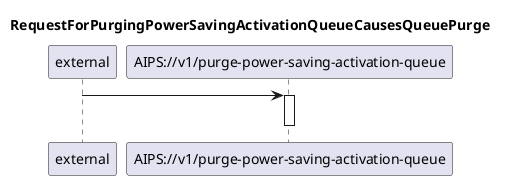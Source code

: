 @startuml 402_purgePowerSavingActivationQueue
skinparam responseMessageBelowArrow true

title
RequestForPurgingPowerSavingActivationQueueCausesQueuePurge
end title

participant "external" as requestor
participant "AIPS://v1/purge-power-saving-activation-queue" as purgeQueue

requestor -> purgeQueue
activate purgeQueue

deactivate purgeQueue

@enduml